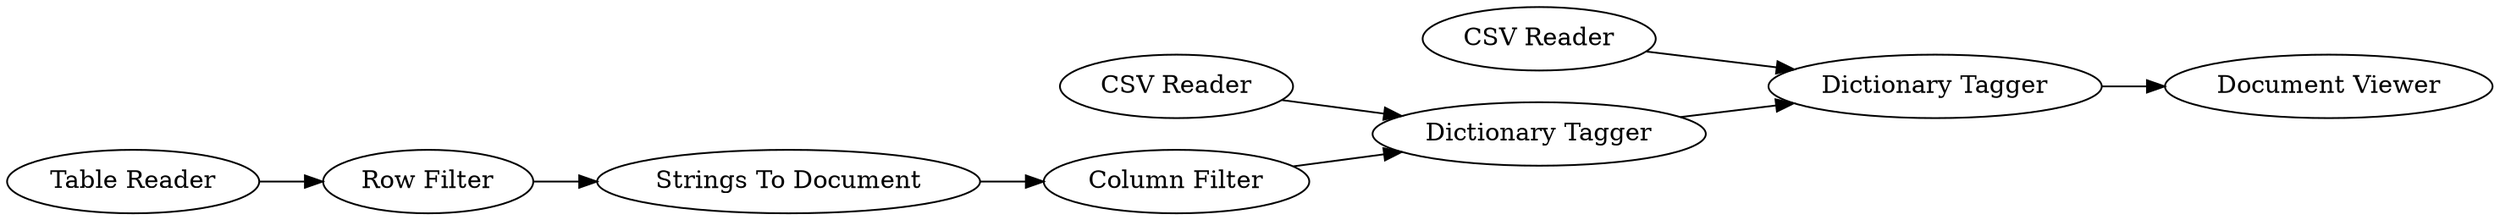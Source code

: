 digraph {
	"6466741983507788068_40" [label="CSV Reader"]
	"-7677721397687201242_35" [label="Table Reader"]
	"6466741983507788068_39" [label="CSV Reader"]
	"6466741983507788068_37" [label="Dictionary Tagger"]
	"5845013878196291130_3" [label="Document Viewer"]
	"-7677721397687201242_20" [label="Row Filter"]
	"-7677721397687201242_22" [label="Column Filter"]
	"6466741983507788068_38" [label="Dictionary Tagger"]
	"-7677721397687201242_33" [label="Strings To Document"]
	"-7677721397687201242_35" -> "-7677721397687201242_20"
	"-7677721397687201242_20" -> "-7677721397687201242_33"
	"6466741983507788068_40" -> "6466741983507788068_38"
	"-7677721397687201242_33" -> "-7677721397687201242_22"
	"6466741983507788068_39" -> "6466741983507788068_37"
	"6466741983507788068_37" -> "6466741983507788068_38"
	"6466741983507788068_38" -> "5845013878196291130_3"
	"-7677721397687201242_22" -> "6466741983507788068_37"
	rankdir=LR
}
